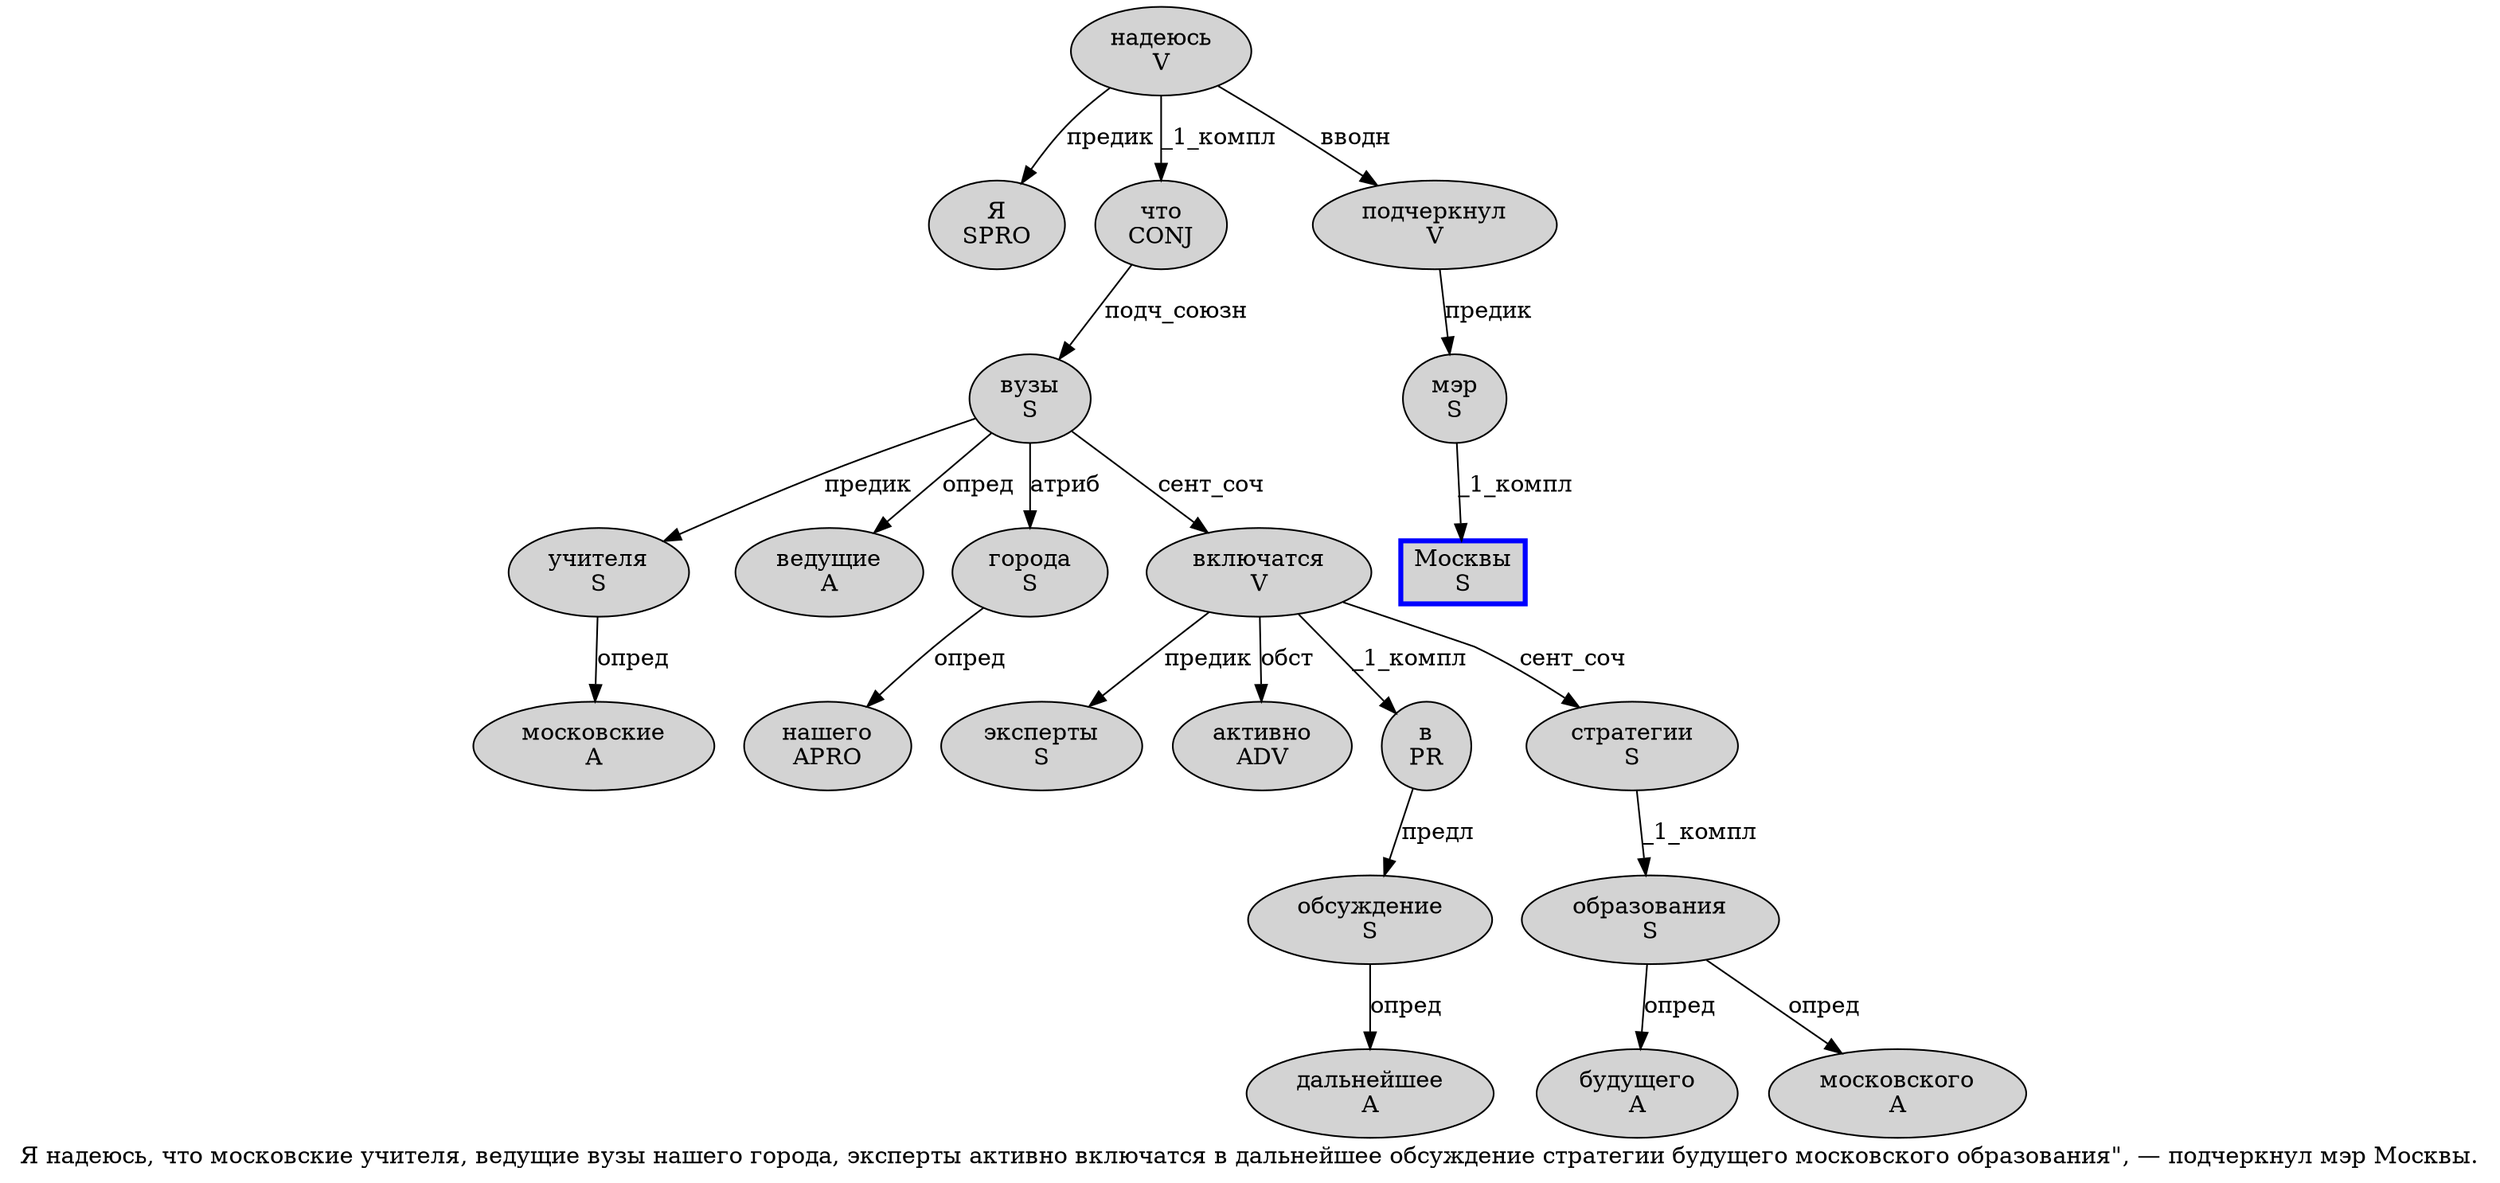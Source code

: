 digraph SENTENCE_766 {
	graph [label="Я надеюсь, что московские учителя, ведущие вузы нашего города, эксперты активно включатся в дальнейшее обсуждение стратегии будущего московского образования\", — подчеркнул мэр Москвы."]
	node [style=filled]
		0 [label="Я
SPRO" color="" fillcolor=lightgray penwidth=1 shape=ellipse]
		1 [label="надеюсь
V" color="" fillcolor=lightgray penwidth=1 shape=ellipse]
		3 [label="что
CONJ" color="" fillcolor=lightgray penwidth=1 shape=ellipse]
		4 [label="московские
A" color="" fillcolor=lightgray penwidth=1 shape=ellipse]
		5 [label="учителя
S" color="" fillcolor=lightgray penwidth=1 shape=ellipse]
		7 [label="ведущие
A" color="" fillcolor=lightgray penwidth=1 shape=ellipse]
		8 [label="вузы
S" color="" fillcolor=lightgray penwidth=1 shape=ellipse]
		9 [label="нашего
APRO" color="" fillcolor=lightgray penwidth=1 shape=ellipse]
		10 [label="города
S" color="" fillcolor=lightgray penwidth=1 shape=ellipse]
		12 [label="эксперты
S" color="" fillcolor=lightgray penwidth=1 shape=ellipse]
		13 [label="активно
ADV" color="" fillcolor=lightgray penwidth=1 shape=ellipse]
		14 [label="включатся
V" color="" fillcolor=lightgray penwidth=1 shape=ellipse]
		15 [label="в
PR" color="" fillcolor=lightgray penwidth=1 shape=ellipse]
		16 [label="дальнейшее
A" color="" fillcolor=lightgray penwidth=1 shape=ellipse]
		17 [label="обсуждение
S" color="" fillcolor=lightgray penwidth=1 shape=ellipse]
		18 [label="стратегии
S" color="" fillcolor=lightgray penwidth=1 shape=ellipse]
		19 [label="будущего
A" color="" fillcolor=lightgray penwidth=1 shape=ellipse]
		20 [label="московского
A" color="" fillcolor=lightgray penwidth=1 shape=ellipse]
		21 [label="образования
S" color="" fillcolor=lightgray penwidth=1 shape=ellipse]
		25 [label="подчеркнул
V" color="" fillcolor=lightgray penwidth=1 shape=ellipse]
		26 [label="мэр
S" color="" fillcolor=lightgray penwidth=1 shape=ellipse]
		27 [label="Москвы
S" color=blue fillcolor=lightgray penwidth=3 shape=box]
			15 -> 17 [label="предл"]
			26 -> 27 [label="_1_компл"]
			3 -> 8 [label="подч_союзн"]
			1 -> 0 [label="предик"]
			1 -> 3 [label="_1_компл"]
			1 -> 25 [label="вводн"]
			21 -> 19 [label="опред"]
			21 -> 20 [label="опред"]
			18 -> 21 [label="_1_компл"]
			10 -> 9 [label="опред"]
			17 -> 16 [label="опред"]
			5 -> 4 [label="опред"]
			14 -> 12 [label="предик"]
			14 -> 13 [label="обст"]
			14 -> 15 [label="_1_компл"]
			14 -> 18 [label="сент_соч"]
			25 -> 26 [label="предик"]
			8 -> 5 [label="предик"]
			8 -> 7 [label="опред"]
			8 -> 10 [label="атриб"]
			8 -> 14 [label="сент_соч"]
}